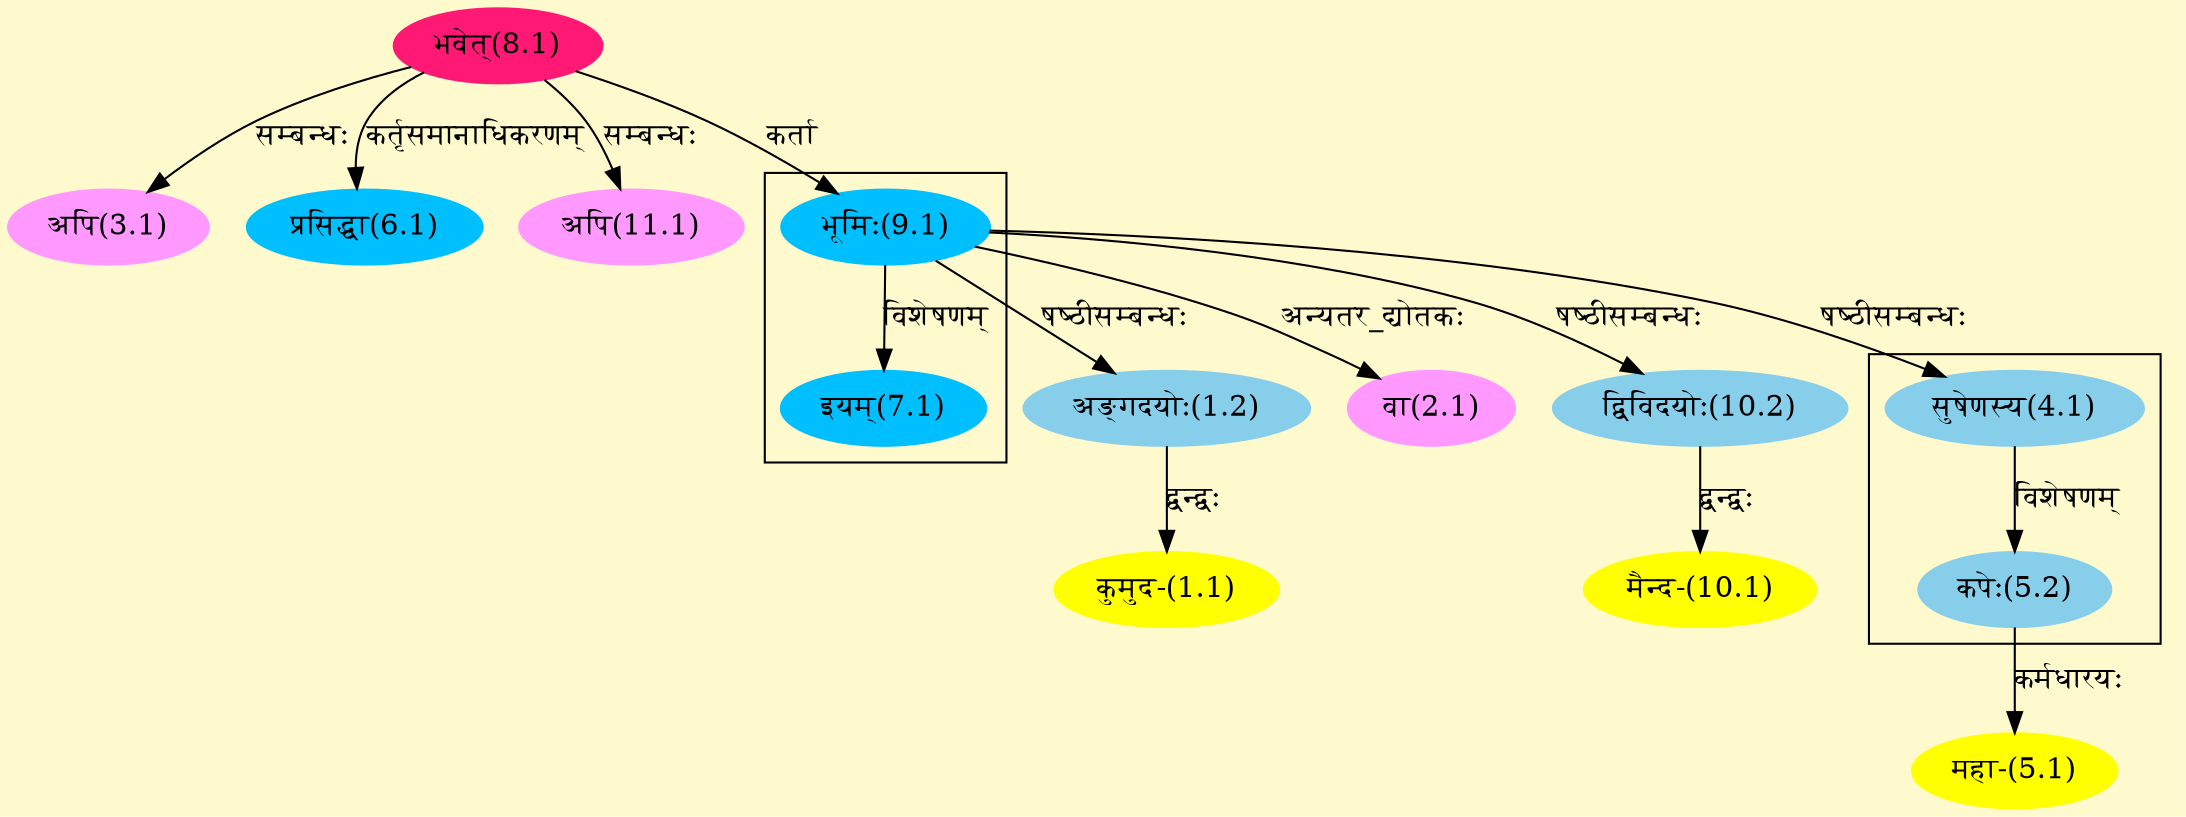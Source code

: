 digraph G{
rankdir=BT;
 compound=true;
 bgcolor="lemonchiffon1";

subgraph cluster_1{
Node5_2 [style=filled, color="#87CEEB" label = "कपेः(5.2)"]
Node4_1 [style=filled, color="#87CEEB" label = "सुषेणस्य(4.1)"]

}

subgraph cluster_2{
Node7_1 [style=filled, color="#00BFFF" label = "इयम्(7.1)"]
Node9_1 [style=filled, color="#00BFFF" label = "भूमिः(9.1)"]

}
Node1_1 [style=filled, color="#FFFF00" label = "कुमुद-(1.1)"]
Node1_2 [style=filled, color="#87CEEB" label = "अङ्गदयोः(1.2)"]
Node9_1 [style=filled, color="#00BFFF" label = "भूमिः(9.1)"]
Node2_1 [style=filled, color="#FF99FF" label = "वा(2.1)"]
Node3_1 [style=filled, color="#FF99FF" label = "अपि(3.1)"]
Node8_1 [style=filled, color="#FF1975" label = "भवेत्(8.1)"]
Node4_1 [style=filled, color="#87CEEB" label = "सुषेणस्य(4.1)"]
Node5_1 [style=filled, color="#FFFF00" label = "महा-(5.1)"]
Node5_2 [style=filled, color="#87CEEB" label = "कपेः(5.2)"]
Node6_1 [style=filled, color="#00BFFF" label = "प्रसिद्धा(6.1)"]
Node [style=filled, color="" label = "()"]
Node10_1 [style=filled, color="#FFFF00" label = "मैन्द-(10.1)"]
Node10_2 [style=filled, color="#87CEEB" label = "द्विविदयोः(10.2)"]
Node11_1 [style=filled, color="#FF99FF" label = "अपि(11.1)"]
/* Start of Relations section */

Node1_1 -> Node1_2 [  label="द्वन्द्वः"  dir="back" ]
Node1_2 -> Node9_1 [  label="षष्ठीसम्बन्धः"  dir="back" ]
Node2_1 -> Node9_1 [  label="अन्यतर_द्योतकः"  dir="back" ]
Node3_1 -> Node8_1 [  label="सम्बन्धः"  dir="back" ]
Node4_1 -> Node9_1 [  label="षष्ठीसम्बन्धः"  dir="back" ]
Node5_1 -> Node5_2 [  label="कर्मधारयः"  dir="back" ]
Node5_2 -> Node4_1 [  label="विशेषणम्"  dir="back" ]
Node6_1 -> Node8_1 [  label="कर्तृसमानाधिकरणम्"  dir="back" ]
Node7_1 -> Node9_1 [  label="विशेषणम्"  dir="back" ]
Node9_1 -> Node8_1 [  label="कर्ता"  dir="back" ]
Node10_1 -> Node10_2 [  label="द्वन्द्वः"  dir="back" ]
Node10_2 -> Node9_1 [  label="षष्ठीसम्बन्धः"  dir="back" ]
Node11_1 -> Node8_1 [  label="सम्बन्धः"  dir="back" ]
}
